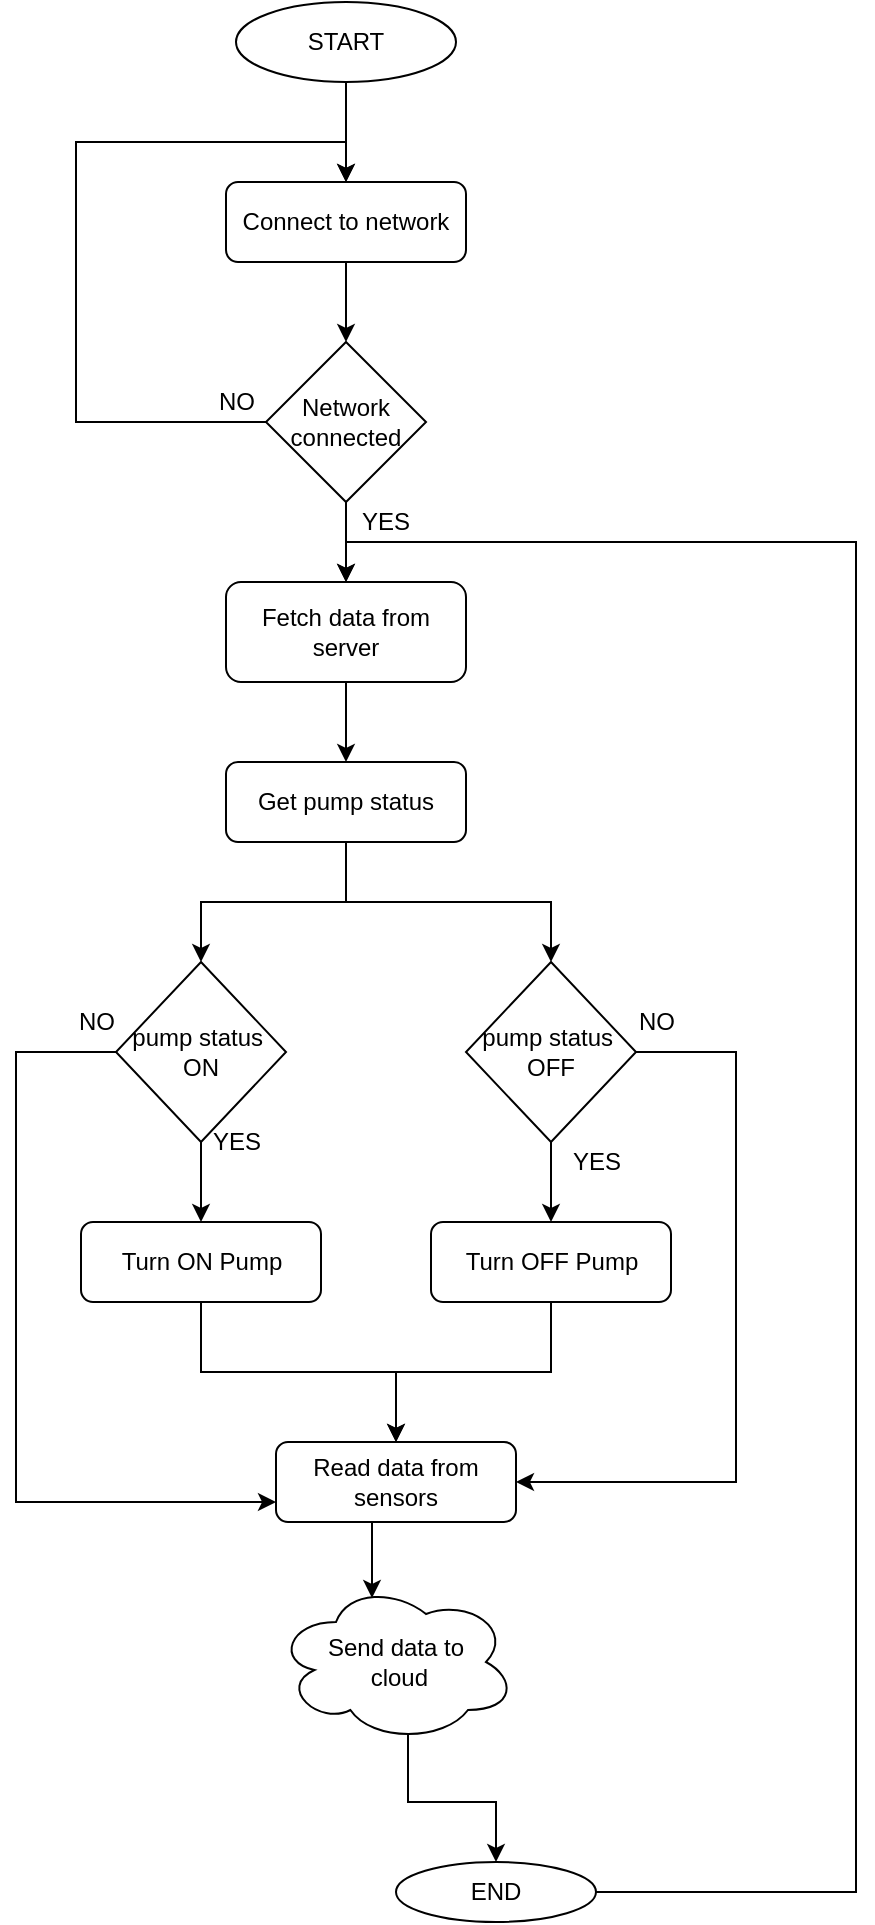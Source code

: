 <mxfile version="13.9.9" type="device"><diagram id="G9O4mD_u5IhXujtYm5Pb" name="Page-1"><mxGraphModel dx="1422" dy="814" grid="1" gridSize="10" guides="1" tooltips="1" connect="1" arrows="1" fold="1" page="1" pageScale="1" pageWidth="850" pageHeight="1100" math="0" shadow="0"><root><mxCell id="0"/><mxCell id="1" parent="0"/><mxCell id="LtGxnT_KCZqWc58SD5wk-5" style="edgeStyle=orthogonalEdgeStyle;rounded=0;orthogonalLoop=1;jettySize=auto;html=1;exitX=0.5;exitY=1;exitDx=0;exitDy=0;entryX=0.5;entryY=0;entryDx=0;entryDy=0;" edge="1" parent="1" source="LtGxnT_KCZqWc58SD5wk-1" target="LtGxnT_KCZqWc58SD5wk-2"><mxGeometry relative="1" as="geometry"/></mxCell><mxCell id="LtGxnT_KCZqWc58SD5wk-1" value="START" style="ellipse;whiteSpace=wrap;html=1;" vertex="1" parent="1"><mxGeometry x="340" y="40" width="110" height="40" as="geometry"/></mxCell><mxCell id="LtGxnT_KCZqWc58SD5wk-7" style="edgeStyle=orthogonalEdgeStyle;rounded=0;orthogonalLoop=1;jettySize=auto;html=1;exitX=0.5;exitY=1;exitDx=0;exitDy=0;entryX=0.5;entryY=0;entryDx=0;entryDy=0;" edge="1" parent="1" source="LtGxnT_KCZqWc58SD5wk-2" target="LtGxnT_KCZqWc58SD5wk-3"><mxGeometry relative="1" as="geometry"/></mxCell><mxCell id="LtGxnT_KCZqWc58SD5wk-2" value="Connect to network" style="rounded=1;whiteSpace=wrap;html=1;" vertex="1" parent="1"><mxGeometry x="335" y="130" width="120" height="40" as="geometry"/></mxCell><mxCell id="LtGxnT_KCZqWc58SD5wk-4" style="edgeStyle=orthogonalEdgeStyle;rounded=0;orthogonalLoop=1;jettySize=auto;html=1;exitX=0;exitY=0.5;exitDx=0;exitDy=0;entryX=0.5;entryY=0;entryDx=0;entryDy=0;" edge="1" parent="1" source="LtGxnT_KCZqWc58SD5wk-3" target="LtGxnT_KCZqWc58SD5wk-2"><mxGeometry relative="1" as="geometry"><Array as="points"><mxPoint x="260" y="250"/><mxPoint x="260" y="110"/><mxPoint x="395" y="110"/></Array></mxGeometry></mxCell><mxCell id="LtGxnT_KCZqWc58SD5wk-10" style="edgeStyle=orthogonalEdgeStyle;rounded=0;orthogonalLoop=1;jettySize=auto;html=1;exitX=0.5;exitY=1;exitDx=0;exitDy=0;entryX=0.5;entryY=0;entryDx=0;entryDy=0;" edge="1" parent="1" source="LtGxnT_KCZqWc58SD5wk-3" target="LtGxnT_KCZqWc58SD5wk-9"><mxGeometry relative="1" as="geometry"/></mxCell><mxCell id="LtGxnT_KCZqWc58SD5wk-3" value="Network connected" style="rhombus;whiteSpace=wrap;html=1;" vertex="1" parent="1"><mxGeometry x="355" y="210" width="80" height="80" as="geometry"/></mxCell><mxCell id="LtGxnT_KCZqWc58SD5wk-6" value="NO" style="text;html=1;align=center;verticalAlign=middle;resizable=0;points=[];autosize=1;" vertex="1" parent="1"><mxGeometry x="325" y="230" width="30" height="20" as="geometry"/></mxCell><mxCell id="LtGxnT_KCZqWc58SD5wk-16" style="edgeStyle=orthogonalEdgeStyle;rounded=0;orthogonalLoop=1;jettySize=auto;html=1;exitX=0.5;exitY=1;exitDx=0;exitDy=0;entryX=0.5;entryY=0;entryDx=0;entryDy=0;" edge="1" parent="1" source="LtGxnT_KCZqWc58SD5wk-9" target="LtGxnT_KCZqWc58SD5wk-14"><mxGeometry relative="1" as="geometry"/></mxCell><mxCell id="LtGxnT_KCZqWc58SD5wk-9" value="Fetch data from server" style="rounded=1;whiteSpace=wrap;html=1;" vertex="1" parent="1"><mxGeometry x="335" y="330" width="120" height="50" as="geometry"/></mxCell><mxCell id="LtGxnT_KCZqWc58SD5wk-11" value="YES" style="text;html=1;strokeColor=none;fillColor=none;align=center;verticalAlign=middle;whiteSpace=wrap;rounded=0;" vertex="1" parent="1"><mxGeometry x="395" y="290" width="40" height="20" as="geometry"/></mxCell><mxCell id="LtGxnT_KCZqWc58SD5wk-19" style="edgeStyle=orthogonalEdgeStyle;rounded=0;orthogonalLoop=1;jettySize=auto;html=1;exitX=0.5;exitY=1;exitDx=0;exitDy=0;entryX=0.5;entryY=0;entryDx=0;entryDy=0;" edge="1" parent="1" source="LtGxnT_KCZqWc58SD5wk-14" target="LtGxnT_KCZqWc58SD5wk-17"><mxGeometry relative="1" as="geometry"/></mxCell><mxCell id="LtGxnT_KCZqWc58SD5wk-20" style="edgeStyle=orthogonalEdgeStyle;rounded=0;orthogonalLoop=1;jettySize=auto;html=1;exitX=0.5;exitY=1;exitDx=0;exitDy=0;entryX=0.5;entryY=0;entryDx=0;entryDy=0;" edge="1" parent="1" source="LtGxnT_KCZqWc58SD5wk-14" target="LtGxnT_KCZqWc58SD5wk-18"><mxGeometry relative="1" as="geometry"/></mxCell><mxCell id="LtGxnT_KCZqWc58SD5wk-14" value="Get pump status" style="rounded=1;whiteSpace=wrap;html=1;" vertex="1" parent="1"><mxGeometry x="335" y="420" width="120" height="40" as="geometry"/></mxCell><mxCell id="LtGxnT_KCZqWc58SD5wk-23" style="edgeStyle=orthogonalEdgeStyle;rounded=0;orthogonalLoop=1;jettySize=auto;html=1;exitX=0.5;exitY=1;exitDx=0;exitDy=0;entryX=0.5;entryY=0;entryDx=0;entryDy=0;" edge="1" parent="1" source="LtGxnT_KCZqWc58SD5wk-17" target="LtGxnT_KCZqWc58SD5wk-21"><mxGeometry relative="1" as="geometry"/></mxCell><mxCell id="LtGxnT_KCZqWc58SD5wk-35" style="edgeStyle=orthogonalEdgeStyle;rounded=0;orthogonalLoop=1;jettySize=auto;html=1;exitX=0;exitY=0.5;exitDx=0;exitDy=0;entryX=0;entryY=0.75;entryDx=0;entryDy=0;" edge="1" parent="1" source="LtGxnT_KCZqWc58SD5wk-17" target="LtGxnT_KCZqWc58SD5wk-28"><mxGeometry relative="1" as="geometry"><Array as="points"><mxPoint x="230" y="565"/><mxPoint x="230" y="790"/></Array></mxGeometry></mxCell><mxCell id="LtGxnT_KCZqWc58SD5wk-17" value="pump status&amp;nbsp;&lt;br&gt;ON" style="rhombus;whiteSpace=wrap;html=1;" vertex="1" parent="1"><mxGeometry x="280" y="520" width="85" height="90" as="geometry"/></mxCell><mxCell id="LtGxnT_KCZqWc58SD5wk-24" style="edgeStyle=orthogonalEdgeStyle;rounded=0;orthogonalLoop=1;jettySize=auto;html=1;exitX=0.5;exitY=1;exitDx=0;exitDy=0;entryX=0.5;entryY=0;entryDx=0;entryDy=0;" edge="1" parent="1" source="LtGxnT_KCZqWc58SD5wk-18" target="LtGxnT_KCZqWc58SD5wk-22"><mxGeometry relative="1" as="geometry"/></mxCell><mxCell id="LtGxnT_KCZqWc58SD5wk-34" style="edgeStyle=orthogonalEdgeStyle;rounded=0;orthogonalLoop=1;jettySize=auto;html=1;exitX=1;exitY=0.5;exitDx=0;exitDy=0;entryX=1;entryY=0.5;entryDx=0;entryDy=0;" edge="1" parent="1" source="LtGxnT_KCZqWc58SD5wk-18" target="LtGxnT_KCZqWc58SD5wk-28"><mxGeometry relative="1" as="geometry"><Array as="points"><mxPoint x="590" y="565"/><mxPoint x="590" y="780"/></Array></mxGeometry></mxCell><mxCell id="LtGxnT_KCZqWc58SD5wk-18" value="pump status&amp;nbsp;&lt;br&gt;OFF" style="rhombus;whiteSpace=wrap;html=1;" vertex="1" parent="1"><mxGeometry x="455" y="520" width="85" height="90" as="geometry"/></mxCell><mxCell id="LtGxnT_KCZqWc58SD5wk-29" style="edgeStyle=orthogonalEdgeStyle;rounded=0;orthogonalLoop=1;jettySize=auto;html=1;exitX=0.5;exitY=1;exitDx=0;exitDy=0;entryX=0.5;entryY=0;entryDx=0;entryDy=0;" edge="1" parent="1" source="LtGxnT_KCZqWc58SD5wk-21" target="LtGxnT_KCZqWc58SD5wk-28"><mxGeometry relative="1" as="geometry"/></mxCell><mxCell id="LtGxnT_KCZqWc58SD5wk-21" value="Turn ON Pump" style="rounded=1;whiteSpace=wrap;html=1;" vertex="1" parent="1"><mxGeometry x="262.5" y="650" width="120" height="40" as="geometry"/></mxCell><mxCell id="LtGxnT_KCZqWc58SD5wk-30" style="edgeStyle=orthogonalEdgeStyle;rounded=0;orthogonalLoop=1;jettySize=auto;html=1;exitX=0.5;exitY=1;exitDx=0;exitDy=0;entryX=0.5;entryY=0;entryDx=0;entryDy=0;" edge="1" parent="1" source="LtGxnT_KCZqWc58SD5wk-22" target="LtGxnT_KCZqWc58SD5wk-28"><mxGeometry relative="1" as="geometry"/></mxCell><mxCell id="LtGxnT_KCZqWc58SD5wk-22" value="Turn OFF Pump" style="rounded=1;whiteSpace=wrap;html=1;" vertex="1" parent="1"><mxGeometry x="437.5" y="650" width="120" height="40" as="geometry"/></mxCell><mxCell id="LtGxnT_KCZqWc58SD5wk-25" value="YES" style="text;html=1;align=center;verticalAlign=middle;resizable=0;points=[];autosize=1;" vertex="1" parent="1"><mxGeometry x="320" y="600" width="40" height="20" as="geometry"/></mxCell><mxCell id="LtGxnT_KCZqWc58SD5wk-26" value="YES" style="text;html=1;align=center;verticalAlign=middle;resizable=0;points=[];autosize=1;" vertex="1" parent="1"><mxGeometry x="500" y="610" width="40" height="20" as="geometry"/></mxCell><mxCell id="LtGxnT_KCZqWc58SD5wk-38" style="edgeStyle=orthogonalEdgeStyle;rounded=0;orthogonalLoop=1;jettySize=auto;html=1;exitX=1;exitY=0.5;exitDx=0;exitDy=0;entryX=0.5;entryY=0;entryDx=0;entryDy=0;" edge="1" parent="1" source="LtGxnT_KCZqWc58SD5wk-27" target="LtGxnT_KCZqWc58SD5wk-9"><mxGeometry relative="1" as="geometry"><Array as="points"><mxPoint x="650" y="985"/><mxPoint x="650" y="310"/><mxPoint x="395" y="310"/></Array></mxGeometry></mxCell><mxCell id="LtGxnT_KCZqWc58SD5wk-27" value="END" style="ellipse;whiteSpace=wrap;html=1;" vertex="1" parent="1"><mxGeometry x="420" y="970" width="100" height="30" as="geometry"/></mxCell><mxCell id="LtGxnT_KCZqWc58SD5wk-32" style="edgeStyle=orthogonalEdgeStyle;rounded=0;orthogonalLoop=1;jettySize=auto;html=1;exitX=0.5;exitY=1;exitDx=0;exitDy=0;entryX=0.4;entryY=0.1;entryDx=0;entryDy=0;entryPerimeter=0;" edge="1" parent="1" source="LtGxnT_KCZqWc58SD5wk-28" target="LtGxnT_KCZqWc58SD5wk-31"><mxGeometry relative="1" as="geometry"/></mxCell><mxCell id="LtGxnT_KCZqWc58SD5wk-28" value="Read data from sensors" style="rounded=1;whiteSpace=wrap;html=1;" vertex="1" parent="1"><mxGeometry x="360" y="760" width="120" height="40" as="geometry"/></mxCell><mxCell id="LtGxnT_KCZqWc58SD5wk-33" style="edgeStyle=orthogonalEdgeStyle;rounded=0;orthogonalLoop=1;jettySize=auto;html=1;exitX=0.55;exitY=0.95;exitDx=0;exitDy=0;exitPerimeter=0;entryX=0.5;entryY=0;entryDx=0;entryDy=0;" edge="1" parent="1" source="LtGxnT_KCZqWc58SD5wk-31" target="LtGxnT_KCZqWc58SD5wk-27"><mxGeometry relative="1" as="geometry"/></mxCell><mxCell id="LtGxnT_KCZqWc58SD5wk-31" value="Send data to&lt;br&gt;&amp;nbsp;cloud" style="ellipse;shape=cloud;whiteSpace=wrap;html=1;" vertex="1" parent="1"><mxGeometry x="360" y="830" width="120" height="80" as="geometry"/></mxCell><mxCell id="LtGxnT_KCZqWc58SD5wk-36" value="NO" style="text;html=1;align=center;verticalAlign=middle;resizable=0;points=[];autosize=1;" vertex="1" parent="1"><mxGeometry x="535" y="540" width="30" height="20" as="geometry"/></mxCell><mxCell id="LtGxnT_KCZqWc58SD5wk-37" value="NO" style="text;html=1;align=center;verticalAlign=middle;resizable=0;points=[];autosize=1;" vertex="1" parent="1"><mxGeometry x="255" y="540" width="30" height="20" as="geometry"/></mxCell></root></mxGraphModel></diagram></mxfile>